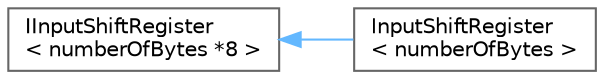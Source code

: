digraph "Graphical Class Hierarchy"
{
 // LATEX_PDF_SIZE
  bgcolor="transparent";
  edge [fontname=Helvetica,fontsize=10,labelfontname=Helvetica,labelfontsize=10];
  node [fontname=Helvetica,fontsize=10,shape=box,height=0.2,width=0.4];
  rankdir="LR";
  Node0 [id="Node000000",label="IInputShiftRegister\l\< numberOfBytes *8 \>",height=0.2,width=0.4,color="grey40", fillcolor="white", style="filled",URL="$classIInputShiftRegister.xhtml",tooltip=" "];
  Node0 -> Node1 [id="edge3_Node000000_Node000001",dir="back",color="steelblue1",style="solid",tooltip=" "];
  Node1 [id="Node000001",label="InputShiftRegister\l\< numberOfBytes \>",height=0.2,width=0.4,color="grey40", fillcolor="white", style="filled",URL="$classInputShiftRegister.xhtml",tooltip=" "];
}
